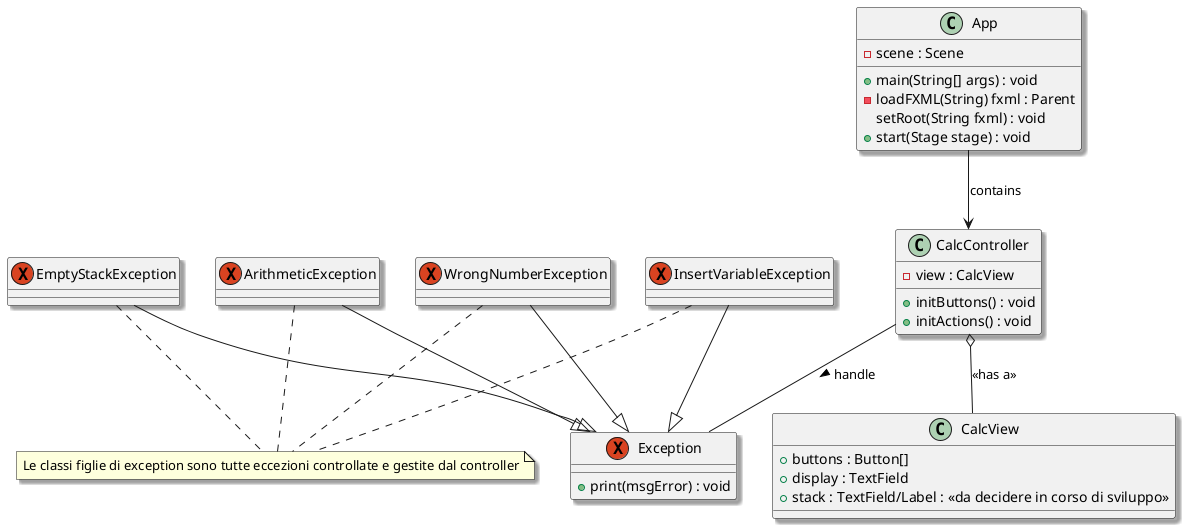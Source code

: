 @startuml CUIClassDiagramm
skinparam shadowing true 

note "Le classi figlie di exception sono tutte eccezioni controllate e gestite dal controller" as N1
class App{
    - scene : Scene
    + main(String[] args) : void
    - loadFXML(String) fxml : Parent
      setRoot(String fxml) : void
    + start(Stage stage) : void
}

class CalcController{
    - view : CalcView
    + initButtons() : void
    + initActions() : void 
}
class CalcView{
    + buttons : Button[]
    + display : TextField
    + stack : TextField/Label : <<da decidere in corso di sviluppo>> 
}

exception Exception{
    + print(msgError) : void
}

exception EmptyStackException{

}

exception InsertVariableException{

}

exception WrongNumberException{

}

exception ArithmeticException{

}

EmptyStackException --|> Exception
InsertVariableException --|> Exception
WrongNumberException --|> Exception
ArithmeticException --|> Exception

EmptyStackException .. N1
InsertVariableException .. N1 
WrongNumberException .. N1
ArithmeticException .. N1


App --> CalcController : contains
CalcController -- Exception : handle >
CalcController o-- CalcView : <<has a>>
@enduml